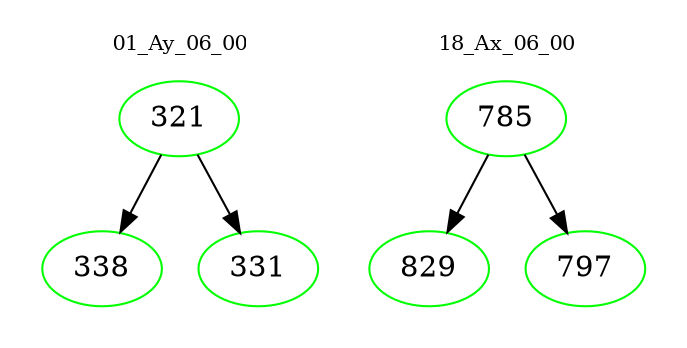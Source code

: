 digraph{
subgraph cluster_0 {
color = white
label = "01_Ay_06_00";
fontsize=10;
T0_321 [label="321", color="green"]
T0_321 -> T0_338 [color="black"]
T0_338 [label="338", color="green"]
T0_321 -> T0_331 [color="black"]
T0_331 [label="331", color="green"]
}
subgraph cluster_1 {
color = white
label = "18_Ax_06_00";
fontsize=10;
T1_785 [label="785", color="green"]
T1_785 -> T1_829 [color="black"]
T1_829 [label="829", color="green"]
T1_785 -> T1_797 [color="black"]
T1_797 [label="797", color="green"]
}
}
